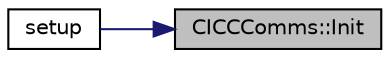 digraph "CICCComms::Init"
{
 // INTERACTIVE_SVG=YES
 // LATEX_PDF_SIZE
  bgcolor="transparent";
  edge [fontname="Helvetica",fontsize="10",labelfontname="Helvetica",labelfontsize="10"];
  node [fontname="Helvetica",fontsize="10",shape=record];
  rankdir="RL";
  Node7 [label="CICCComms::Init",height=0.2,width=0.4,color="black", fillcolor="grey75", style="filled", fontcolor="black",tooltip=" "];
  Node7 -> Node8 [dir="back",color="midnightblue",fontsize="10",style="solid"];
  Node8 [label="setup",height=0.2,width=0.4,color="black",URL="$_a_d_a_s___m_c_u_8ino.html#a4fc01d736fe50cf5b977f755b675f11d",tooltip=" "];
}
